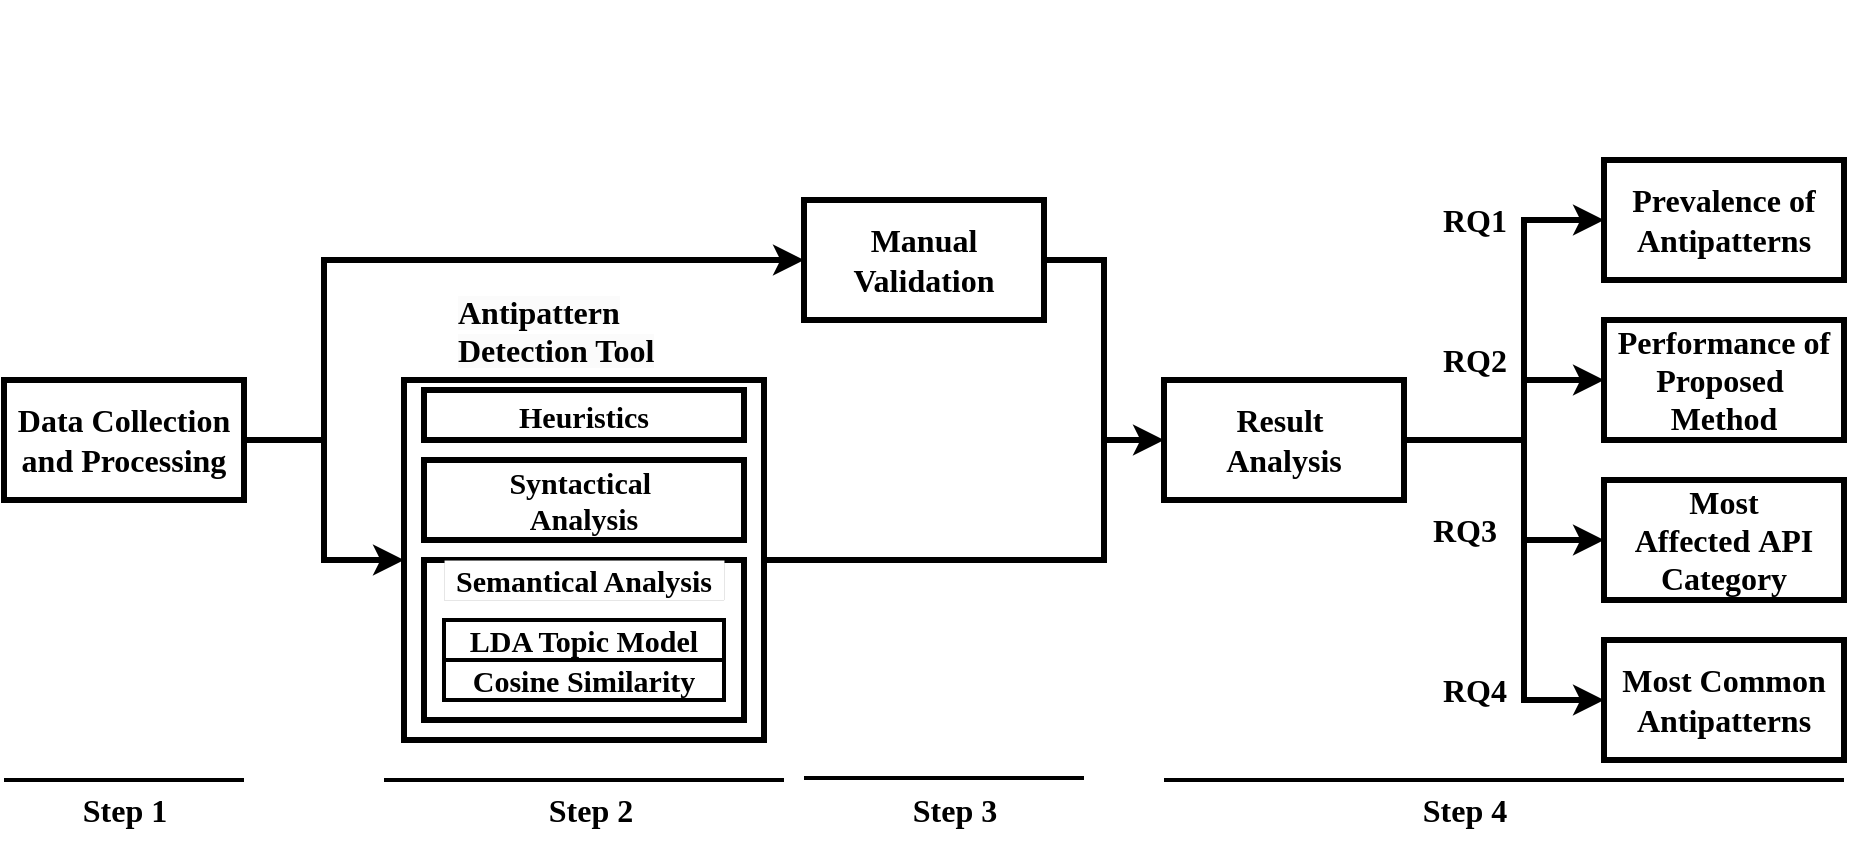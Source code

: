 <mxfile version="23.1.3" type="device">
  <diagram name="Page-1" id="SU60sq1JpARpPboAShl4">
    <mxGraphModel dx="1173" dy="579" grid="1" gridSize="10" guides="1" tooltips="1" connect="1" arrows="1" fold="1" page="1" pageScale="1" pageWidth="1100" pageHeight="850" math="0" shadow="0">
      <root>
        <mxCell id="0" />
        <mxCell id="1" parent="0" />
        <mxCell id="SRh0s-oIHB4yDXquQM8V-22" value="" style="group" vertex="1" connectable="0" parent="1">
          <mxGeometry x="90" y="170" width="920" height="420" as="geometry" />
        </mxCell>
        <mxCell id="pmOOVxwG420c-32HkS5u-1" value="&lt;font size=&quot;1&quot; face=&quot;Times New Roman&quot;&gt;&lt;b style=&quot;font-size: 16px;&quot;&gt;Data Collection and Processing&lt;/b&gt;&lt;/font&gt;" style="rounded=0;whiteSpace=wrap;html=1;strokeWidth=3;" parent="SRh0s-oIHB4yDXquQM8V-22" vertex="1">
          <mxGeometry y="190" width="120" height="60" as="geometry" />
        </mxCell>
        <mxCell id="pmOOVxwG420c-32HkS5u-2" value="&lt;font size=&quot;1&quot; face=&quot;Times New Roman&quot;&gt;&lt;b style=&quot;font-size: 16px;&quot;&gt;&lt;br&gt;&lt;/b&gt;&lt;/font&gt;" style="rounded=0;whiteSpace=wrap;html=1;strokeWidth=3;" parent="SRh0s-oIHB4yDXquQM8V-22" vertex="1">
          <mxGeometry x="200" y="190" width="180" height="180" as="geometry" />
        </mxCell>
        <mxCell id="pmOOVxwG420c-32HkS5u-4" value="&lt;b style=&quot;border-color: var(--border-color); color: rgb(0, 0, 0); font-family: &amp;quot;Times New Roman&amp;quot;; font-style: normal; font-variant-ligatures: normal; font-variant-caps: normal; letter-spacing: normal; orphans: 2; text-align: center; text-indent: 0px; text-transform: none; widows: 2; word-spacing: 0px; -webkit-text-stroke-width: 0px; background-color: rgb(251, 251, 251); text-decoration-thickness: initial; text-decoration-style: initial; text-decoration-color: initial; font-size: 16px;&quot;&gt;Antipattern &lt;br&gt;Detection Tool&lt;br&gt;&lt;/b&gt;" style="text;whiteSpace=wrap;html=1;" parent="SRh0s-oIHB4yDXquQM8V-22" vertex="1">
          <mxGeometry x="225" y="140" width="135" height="40" as="geometry" />
        </mxCell>
        <mxCell id="pmOOVxwG420c-32HkS5u-14" value="&lt;div style=&quot;text-align: center;&quot;&gt;&lt;br&gt;&lt;/div&gt;" style="text;whiteSpace=wrap;html=1;" parent="SRh0s-oIHB4yDXquQM8V-22" vertex="1">
          <mxGeometry x="455" width="90" height="80" as="geometry" />
        </mxCell>
        <mxCell id="HHuTXF0BT0n3mswBOlXm-3" value="" style="endArrow=classic;html=1;rounded=0;strokeWidth=3;entryX=0;entryY=0.5;entryDx=0;entryDy=0;" parent="SRh0s-oIHB4yDXquQM8V-22" target="SRh0s-oIHB4yDXquQM8V-11" edge="1">
          <mxGeometry width="50" height="50" relative="1" as="geometry">
            <mxPoint x="120" y="220" as="sourcePoint" />
            <mxPoint x="390" y="130" as="targetPoint" />
            <Array as="points">
              <mxPoint x="160" y="220" />
              <mxPoint x="160" y="130" />
            </Array>
          </mxGeometry>
        </mxCell>
        <mxCell id="HHuTXF0BT0n3mswBOlXm-4" value="" style="endArrow=classic;html=1;rounded=0;entryX=0;entryY=0.5;entryDx=0;entryDy=0;strokeWidth=3;" parent="SRh0s-oIHB4yDXquQM8V-22" target="pmOOVxwG420c-32HkS5u-2" edge="1">
          <mxGeometry width="50" height="50" relative="1" as="geometry">
            <mxPoint x="160" y="220" as="sourcePoint" />
            <mxPoint x="170" y="260" as="targetPoint" />
            <Array as="points">
              <mxPoint x="160" y="280" />
            </Array>
          </mxGeometry>
        </mxCell>
        <mxCell id="HHuTXF0BT0n3mswBOlXm-6" value="&lt;font size=&quot;1&quot; face=&quot;Times New Roman&quot;&gt;&lt;b style=&quot;font-size: 16px;&quot;&gt;Result&amp;nbsp;&lt;br&gt;Analysis&lt;br&gt;&lt;/b&gt;&lt;/font&gt;" style="rounded=0;whiteSpace=wrap;html=1;strokeWidth=3;" parent="SRh0s-oIHB4yDXquQM8V-22" vertex="1">
          <mxGeometry x="580" y="190" width="120" height="60" as="geometry" />
        </mxCell>
        <mxCell id="HHuTXF0BT0n3mswBOlXm-7" value="" style="endArrow=classic;html=1;rounded=0;entryX=0;entryY=0.5;entryDx=0;entryDy=0;exitX=1;exitY=0.5;exitDx=0;exitDy=0;strokeWidth=3;" parent="SRh0s-oIHB4yDXquQM8V-22" source="SRh0s-oIHB4yDXquQM8V-11" target="HHuTXF0BT0n3mswBOlXm-6" edge="1">
          <mxGeometry width="50" height="50" relative="1" as="geometry">
            <mxPoint x="545" y="130" as="sourcePoint" />
            <mxPoint x="440" y="150" as="targetPoint" />
            <Array as="points">
              <mxPoint x="550" y="130" />
              <mxPoint x="550" y="220" />
            </Array>
          </mxGeometry>
        </mxCell>
        <mxCell id="HHuTXF0BT0n3mswBOlXm-9" value="" style="endArrow=none;html=1;rounded=0;strokeWidth=3;" parent="SRh0s-oIHB4yDXquQM8V-22" source="pmOOVxwG420c-32HkS5u-2" edge="1">
          <mxGeometry width="50" height="50" relative="1" as="geometry">
            <mxPoint x="560" y="360" as="sourcePoint" />
            <mxPoint x="550" y="220" as="targetPoint" />
            <Array as="points">
              <mxPoint x="550" y="280" />
            </Array>
          </mxGeometry>
        </mxCell>
        <mxCell id="HHuTXF0BT0n3mswBOlXm-10" value="&lt;font size=&quot;1&quot; face=&quot;Times New Roman&quot;&gt;&lt;b style=&quot;font-size: 16px;&quot;&gt;Prevalence of Antipatterns&lt;br&gt;&lt;/b&gt;&lt;/font&gt;" style="rounded=0;whiteSpace=wrap;html=1;strokeWidth=3;" parent="SRh0s-oIHB4yDXquQM8V-22" vertex="1">
          <mxGeometry x="800" y="80" width="120" height="60" as="geometry" />
        </mxCell>
        <mxCell id="HHuTXF0BT0n3mswBOlXm-11" value="&lt;font size=&quot;1&quot; face=&quot;Times New Roman&quot;&gt;&lt;b style=&quot;font-size: 16px;&quot;&gt;Performance of Proposed&amp;nbsp; Method&lt;br&gt;&lt;/b&gt;&lt;/font&gt;" style="rounded=0;whiteSpace=wrap;html=1;strokeWidth=3;" parent="SRh0s-oIHB4yDXquQM8V-22" vertex="1">
          <mxGeometry x="800" y="160" width="120" height="60" as="geometry" />
        </mxCell>
        <mxCell id="HHuTXF0BT0n3mswBOlXm-12" value="&lt;font face=&quot;Times New Roman&quot;&gt;&lt;b style=&quot;font-size: 16px;&quot;&gt;Most A&lt;/b&gt;&lt;span style=&quot;font-size: 16px;&quot;&gt;&lt;b&gt;ffected&lt;/b&gt;&lt;/span&gt;&lt;b style=&quot;font-size: 16px;&quot;&gt;&amp;nbsp;API C&lt;/b&gt;&lt;span style=&quot;font-size: 16px;&quot;&gt;&lt;b&gt;ategory&lt;/b&gt;&lt;/span&gt;&lt;br&gt;&lt;/font&gt;" style="rounded=0;whiteSpace=wrap;html=1;strokeWidth=3;" parent="SRh0s-oIHB4yDXquQM8V-22" vertex="1">
          <mxGeometry x="800" y="240" width="120" height="60" as="geometry" />
        </mxCell>
        <mxCell id="HHuTXF0BT0n3mswBOlXm-13" value="&lt;font size=&quot;1&quot; face=&quot;Times New Roman&quot;&gt;&lt;b style=&quot;font-size: 16px;&quot;&gt;Most Common Antipatterns&lt;br&gt;&lt;/b&gt;&lt;/font&gt;" style="rounded=0;whiteSpace=wrap;html=1;strokeWidth=3;" parent="SRh0s-oIHB4yDXquQM8V-22" vertex="1">
          <mxGeometry x="800" y="320" width="120" height="60" as="geometry" />
        </mxCell>
        <mxCell id="HHuTXF0BT0n3mswBOlXm-14" value="" style="endArrow=none;html=1;rounded=0;strokeWidth=3;exitX=1;exitY=0.5;exitDx=0;exitDy=0;" parent="SRh0s-oIHB4yDXquQM8V-22" edge="1" source="HHuTXF0BT0n3mswBOlXm-6">
          <mxGeometry width="50" height="50" relative="1" as="geometry">
            <mxPoint x="760" y="220" as="sourcePoint" />
            <mxPoint x="760" y="220" as="targetPoint" />
          </mxGeometry>
        </mxCell>
        <mxCell id="HHuTXF0BT0n3mswBOlXm-21" value="&lt;font size=&quot;1&quot; face=&quot;Times New Roman&quot;&gt;&lt;b style=&quot;font-size: 16px;&quot;&gt;RQ1&lt;/b&gt;&lt;/font&gt;" style="text;html=1;align=center;verticalAlign=middle;resizable=0;points=[];autosize=1;strokeColor=none;fillColor=none;" parent="SRh0s-oIHB4yDXquQM8V-22" vertex="1">
          <mxGeometry x="705" y="95" width="60" height="30" as="geometry" />
        </mxCell>
        <mxCell id="HHuTXF0BT0n3mswBOlXm-22" value="&lt;font face=&quot;Times New Roman&quot;&gt;&lt;b&gt;&lt;font style=&quot;font-size: 16px;&quot;&gt;RQ2&lt;/font&gt;&lt;br&gt;&lt;/b&gt;&lt;/font&gt;" style="text;html=1;align=center;verticalAlign=middle;resizable=0;points=[];autosize=1;strokeColor=none;fillColor=none;" parent="SRh0s-oIHB4yDXquQM8V-22" vertex="1">
          <mxGeometry x="705" y="165" width="60" height="30" as="geometry" />
        </mxCell>
        <mxCell id="HHuTXF0BT0n3mswBOlXm-23" value="&lt;font face=&quot;Times New Roman&quot;&gt;&lt;b&gt;&lt;font style=&quot;font-size: 16px;&quot;&gt;RQ3&lt;/font&gt;&lt;br&gt;&lt;/b&gt;&lt;/font&gt;" style="text;html=1;align=center;verticalAlign=middle;resizable=0;points=[];autosize=1;strokeColor=none;fillColor=none;" parent="SRh0s-oIHB4yDXquQM8V-22" vertex="1">
          <mxGeometry x="700" y="250" width="60" height="30" as="geometry" />
        </mxCell>
        <mxCell id="HHuTXF0BT0n3mswBOlXm-24" value="&lt;font size=&quot;1&quot; face=&quot;Times New Roman&quot;&gt;&lt;b style=&quot;font-size: 16px;&quot;&gt;RQ4&lt;/b&gt;&lt;/font&gt;" style="text;html=1;align=center;verticalAlign=middle;resizable=0;points=[];autosize=1;strokeColor=none;fillColor=none;" parent="SRh0s-oIHB4yDXquQM8V-22" vertex="1">
          <mxGeometry x="705" y="330" width="60" height="30" as="geometry" />
        </mxCell>
        <mxCell id="HHuTXF0BT0n3mswBOlXm-25" value="&lt;font style=&quot;font-size: 15px;&quot; face=&quot;Times New Roman&quot;&gt;&lt;b style=&quot;&quot;&gt;Syntactical&amp;nbsp;&lt;br&gt;Analysis&lt;br&gt;&lt;/b&gt;&lt;/font&gt;" style="rounded=0;whiteSpace=wrap;html=1;strokeWidth=3;" parent="SRh0s-oIHB4yDXquQM8V-22" vertex="1">
          <mxGeometry x="210" y="230" width="160" height="40" as="geometry" />
        </mxCell>
        <mxCell id="HHuTXF0BT0n3mswBOlXm-26" value="&lt;font style=&quot;&quot; face=&quot;Times New Roman&quot;&gt;&lt;b style=&quot;&quot;&gt;&lt;font style=&quot;font-size: 15px;&quot;&gt;Heuristics&lt;/font&gt;&lt;br&gt;&lt;/b&gt;&lt;/font&gt;" style="rounded=0;whiteSpace=wrap;html=1;strokeWidth=3;" parent="SRh0s-oIHB4yDXquQM8V-22" vertex="1">
          <mxGeometry x="210" y="195" width="160" height="25" as="geometry" />
        </mxCell>
        <mxCell id="HHuTXF0BT0n3mswBOlXm-27" value="&lt;font style=&quot;font-size: 11px;&quot; face=&quot;Times New Roman&quot;&gt;&lt;b style=&quot;&quot;&gt;&lt;br&gt;&lt;/b&gt;&lt;/font&gt;" style="rounded=0;whiteSpace=wrap;html=1;strokeWidth=3;" parent="SRh0s-oIHB4yDXquQM8V-22" vertex="1">
          <mxGeometry x="210" y="280" width="160" height="80" as="geometry" />
        </mxCell>
        <mxCell id="HHuTXF0BT0n3mswBOlXm-28" value="&lt;font style=&quot;&quot; face=&quot;Times New Roman&quot;&gt;&lt;b style=&quot;&quot;&gt;&lt;font style=&quot;font-size: 15px;&quot;&gt;LDA Topic Model&lt;/font&gt;&lt;br&gt;&lt;/b&gt;&lt;/font&gt;" style="rounded=0;whiteSpace=wrap;html=1;strokeWidth=2;" parent="SRh0s-oIHB4yDXquQM8V-22" vertex="1">
          <mxGeometry x="220" y="310" width="140" height="20" as="geometry" />
        </mxCell>
        <mxCell id="HHuTXF0BT0n3mswBOlXm-30" value="&lt;font style=&quot;&quot; face=&quot;Times New Roman&quot;&gt;&lt;b style=&quot;&quot;&gt;&lt;font style=&quot;font-size: 15px;&quot;&gt;Semantical Analysis&lt;/font&gt;&lt;br&gt;&lt;/b&gt;&lt;/font&gt;" style="rounded=0;whiteSpace=wrap;html=1;strokeWidth=0;" parent="SRh0s-oIHB4yDXquQM8V-22" vertex="1">
          <mxGeometry x="220" y="280" width="140" height="20" as="geometry" />
        </mxCell>
        <mxCell id="HHuTXF0BT0n3mswBOlXm-38" value="&lt;font size=&quot;1&quot; face=&quot;Times New Roman&quot;&gt;&lt;b style=&quot;font-size: 16px;&quot;&gt;Step 1&lt;/b&gt;&lt;/font&gt;" style="text;html=1;align=center;verticalAlign=middle;resizable=0;points=[];autosize=1;strokeColor=none;fillColor=none;" parent="SRh0s-oIHB4yDXquQM8V-22" vertex="1">
          <mxGeometry x="25" y="390" width="70" height="30" as="geometry" />
        </mxCell>
        <mxCell id="HHuTXF0BT0n3mswBOlXm-40" value="&lt;font size=&quot;1&quot; face=&quot;Times New Roman&quot;&gt;&lt;b style=&quot;font-size: 16px;&quot;&gt;Step 3&lt;/b&gt;&lt;/font&gt;" style="text;html=1;align=center;verticalAlign=middle;resizable=0;points=[];autosize=1;strokeColor=none;fillColor=none;" parent="SRh0s-oIHB4yDXquQM8V-22" vertex="1">
          <mxGeometry x="440" y="390" width="70" height="30" as="geometry" />
        </mxCell>
        <mxCell id="HHuTXF0BT0n3mswBOlXm-41" value="&lt;font size=&quot;1&quot; face=&quot;Times New Roman&quot;&gt;&lt;b style=&quot;font-size: 16px;&quot;&gt;Step 4&lt;/b&gt;&lt;/font&gt;" style="text;html=1;align=center;verticalAlign=middle;resizable=0;points=[];autosize=1;strokeColor=none;fillColor=none;" parent="SRh0s-oIHB4yDXquQM8V-22" vertex="1">
          <mxGeometry x="695" y="390" width="70" height="30" as="geometry" />
        </mxCell>
        <mxCell id="HHuTXF0BT0n3mswBOlXm-57" value="&lt;font size=&quot;1&quot; face=&quot;Times New Roman&quot;&gt;&lt;b style=&quot;font-size: 16px;&quot;&gt;Step 2&lt;br&gt;&lt;/b&gt;&lt;/font&gt;" style="text;html=1;align=center;verticalAlign=middle;resizable=0;points=[];autosize=1;strokeColor=none;fillColor=none;" parent="SRh0s-oIHB4yDXquQM8V-22" vertex="1">
          <mxGeometry x="257.5" y="390" width="70" height="30" as="geometry" />
        </mxCell>
        <mxCell id="HHuTXF0BT0n3mswBOlXm-63" value="&lt;font style=&quot;&quot; face=&quot;Times New Roman&quot;&gt;&lt;b style=&quot;&quot;&gt;&lt;font style=&quot;font-size: 15px;&quot;&gt;Cosine Similarity&lt;/font&gt;&lt;br&gt;&lt;/b&gt;&lt;/font&gt;" style="rounded=0;whiteSpace=wrap;html=1;strokeWidth=2;" parent="SRh0s-oIHB4yDXquQM8V-22" vertex="1">
          <mxGeometry x="220" y="330" width="140" height="20" as="geometry" />
        </mxCell>
        <mxCell id="SRh0s-oIHB4yDXquQM8V-6" value="" style="endArrow=none;html=1;rounded=0;strokeWidth=2;" edge="1" parent="SRh0s-oIHB4yDXquQM8V-22">
          <mxGeometry width="50" height="50" relative="1" as="geometry">
            <mxPoint y="390" as="sourcePoint" />
            <mxPoint x="120" y="390" as="targetPoint" />
          </mxGeometry>
        </mxCell>
        <mxCell id="SRh0s-oIHB4yDXquQM8V-7" value="" style="endArrow=none;html=1;rounded=0;strokeWidth=2;" edge="1" parent="SRh0s-oIHB4yDXquQM8V-22">
          <mxGeometry width="50" height="50" relative="1" as="geometry">
            <mxPoint x="190" y="390" as="sourcePoint" />
            <mxPoint x="390" y="390" as="targetPoint" />
          </mxGeometry>
        </mxCell>
        <mxCell id="SRh0s-oIHB4yDXquQM8V-9" value="" style="endArrow=none;html=1;rounded=0;strokeWidth=2;" edge="1" parent="SRh0s-oIHB4yDXquQM8V-22">
          <mxGeometry width="50" height="50" relative="1" as="geometry">
            <mxPoint x="400" y="389" as="sourcePoint" />
            <mxPoint x="540" y="389" as="targetPoint" />
          </mxGeometry>
        </mxCell>
        <mxCell id="SRh0s-oIHB4yDXquQM8V-10" value="" style="endArrow=none;html=1;rounded=0;strokeWidth=2;" edge="1" parent="SRh0s-oIHB4yDXquQM8V-22">
          <mxGeometry width="50" height="50" relative="1" as="geometry">
            <mxPoint x="580" y="390" as="sourcePoint" />
            <mxPoint x="920" y="390" as="targetPoint" />
          </mxGeometry>
        </mxCell>
        <mxCell id="SRh0s-oIHB4yDXquQM8V-11" value="&lt;b style=&quot;border-color: var(--border-color); font-family: &amp;quot;Times New Roman&amp;quot;; font-size: 16px;&quot;&gt;Manual Validation&lt;/b&gt;&lt;font size=&quot;1&quot; face=&quot;Times New Roman&quot;&gt;&lt;b style=&quot;font-size: 16px;&quot;&gt;&lt;br&gt;&lt;/b&gt;&lt;/font&gt;" style="rounded=0;whiteSpace=wrap;html=1;strokeWidth=3;" vertex="1" parent="SRh0s-oIHB4yDXquQM8V-22">
          <mxGeometry x="400" y="100" width="120" height="60" as="geometry" />
        </mxCell>
        <mxCell id="SRh0s-oIHB4yDXquQM8V-17" value="" style="endArrow=classic;html=1;rounded=0;strokeWidth=3;entryX=0;entryY=0.5;entryDx=0;entryDy=0;" edge="1" parent="SRh0s-oIHB4yDXquQM8V-22" target="HHuTXF0BT0n3mswBOlXm-10">
          <mxGeometry width="50" height="50" relative="1" as="geometry">
            <mxPoint x="760" y="220" as="sourcePoint" />
            <mxPoint x="810" y="170" as="targetPoint" />
            <Array as="points">
              <mxPoint x="760" y="110" />
            </Array>
          </mxGeometry>
        </mxCell>
        <mxCell id="SRh0s-oIHB4yDXquQM8V-19" value="" style="endArrow=classic;html=1;rounded=0;strokeWidth=3;entryX=0;entryY=0.5;entryDx=0;entryDy=0;" edge="1" parent="SRh0s-oIHB4yDXquQM8V-22" target="HHuTXF0BT0n3mswBOlXm-11">
          <mxGeometry width="50" height="50" relative="1" as="geometry">
            <mxPoint x="760" y="190" as="sourcePoint" />
            <mxPoint x="810" y="145" as="targetPoint" />
          </mxGeometry>
        </mxCell>
        <mxCell id="SRh0s-oIHB4yDXquQM8V-20" value="" style="endArrow=classic;html=1;rounded=0;strokeWidth=3;entryX=0;entryY=0.5;entryDx=0;entryDy=0;" edge="1" parent="SRh0s-oIHB4yDXquQM8V-22" target="HHuTXF0BT0n3mswBOlXm-13">
          <mxGeometry width="50" height="50" relative="1" as="geometry">
            <mxPoint x="760" y="220" as="sourcePoint" />
            <mxPoint x="790" y="350" as="targetPoint" />
            <Array as="points">
              <mxPoint x="760" y="350" />
            </Array>
          </mxGeometry>
        </mxCell>
        <mxCell id="SRh0s-oIHB4yDXquQM8V-21" value="" style="endArrow=classic;html=1;rounded=0;strokeWidth=3;entryX=0;entryY=0.5;entryDx=0;entryDy=0;" edge="1" parent="SRh0s-oIHB4yDXquQM8V-22" target="HHuTXF0BT0n3mswBOlXm-12">
          <mxGeometry width="50" height="50" relative="1" as="geometry">
            <mxPoint x="760" y="270" as="sourcePoint" />
            <mxPoint x="810" y="225" as="targetPoint" />
          </mxGeometry>
        </mxCell>
      </root>
    </mxGraphModel>
  </diagram>
</mxfile>
